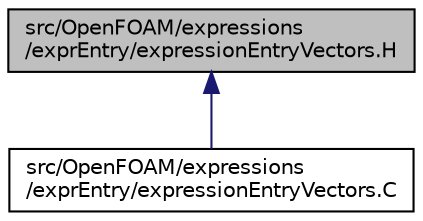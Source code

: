 digraph "src/OpenFOAM/expressions/exprEntry/expressionEntryVectors.H"
{
  bgcolor="transparent";
  edge [fontname="Helvetica",fontsize="10",labelfontname="Helvetica",labelfontsize="10"];
  node [fontname="Helvetica",fontsize="10",shape=record];
  Node1 [label="src/OpenFOAM/expressions\l/exprEntry/expressionEntryVectors.H",height=0.2,width=0.4,color="black", fillcolor="grey75", style="filled" fontcolor="black"];
  Node1 -> Node2 [dir="back",color="midnightblue",fontsize="10",style="solid",fontname="Helvetica"];
  Node2 [label="src/OpenFOAM/expressions\l/exprEntry/expressionEntryVectors.C",height=0.2,width=0.4,color="black",URL="$expressionEntryVectors_8C.html"];
}
